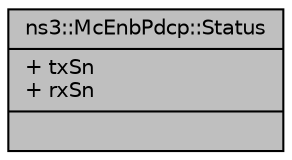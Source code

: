digraph "ns3::McEnbPdcp::Status"
{
  edge [fontname="Helvetica",fontsize="10",labelfontname="Helvetica",labelfontsize="10"];
  node [fontname="Helvetica",fontsize="10",shape=record];
  Node1 [label="{ns3::McEnbPdcp::Status\n|+ txSn\l+ rxSn\l|}",height=0.2,width=0.4,color="black", fillcolor="grey75", style="filled", fontcolor="black"];
}
